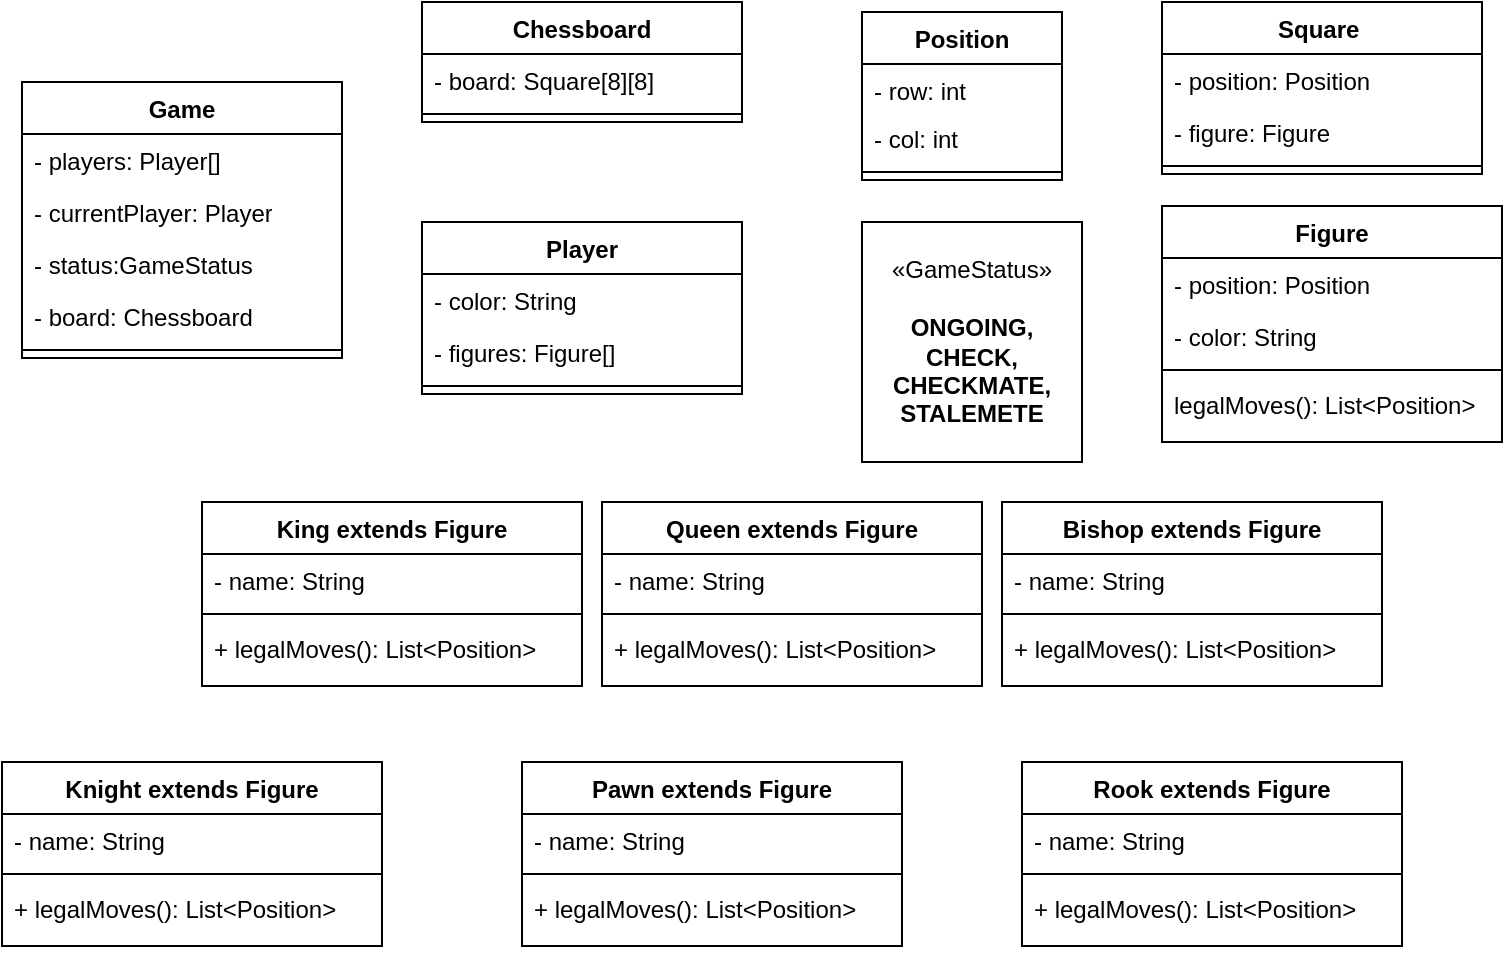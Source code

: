 <mxfile version="24.1.0" type="github">
  <diagram name="Page-1" id="UGAyzT8rciiFniJ-YuEJ">
    <mxGraphModel dx="1222" dy="628" grid="1" gridSize="10" guides="1" tooltips="1" connect="1" arrows="1" fold="1" page="1" pageScale="1" pageWidth="850" pageHeight="1100" math="0" shadow="0">
      <root>
        <mxCell id="0" />
        <mxCell id="1" parent="0" />
        <mxCell id="H-SjnlmVFcyGF8M-FG-U-1" value="Game" style="swimlane;fontStyle=1;align=center;verticalAlign=top;childLayout=stackLayout;horizontal=1;startSize=26;horizontalStack=0;resizeParent=1;resizeParentMax=0;resizeLast=0;collapsible=1;marginBottom=0;whiteSpace=wrap;html=1;" vertex="1" parent="1">
          <mxGeometry x="90" y="100" width="160" height="138" as="geometry" />
        </mxCell>
        <mxCell id="H-SjnlmVFcyGF8M-FG-U-2" value="-&amp;nbsp;players: Player[]" style="text;strokeColor=none;fillColor=none;align=left;verticalAlign=top;spacingLeft=4;spacingRight=4;overflow=hidden;rotatable=0;points=[[0,0.5],[1,0.5]];portConstraint=eastwest;whiteSpace=wrap;html=1;" vertex="1" parent="H-SjnlmVFcyGF8M-FG-U-1">
          <mxGeometry y="26" width="160" height="26" as="geometry" />
        </mxCell>
        <mxCell id="H-SjnlmVFcyGF8M-FG-U-19" value="- currentPlayer: Player" style="text;strokeColor=none;fillColor=none;align=left;verticalAlign=top;spacingLeft=4;spacingRight=4;overflow=hidden;rotatable=0;points=[[0,0.5],[1,0.5]];portConstraint=eastwest;whiteSpace=wrap;html=1;" vertex="1" parent="H-SjnlmVFcyGF8M-FG-U-1">
          <mxGeometry y="52" width="160" height="26" as="geometry" />
        </mxCell>
        <mxCell id="H-SjnlmVFcyGF8M-FG-U-20" value="&lt;div&gt;- status:GameStatus&lt;br&gt;&lt;/div&gt;" style="text;strokeColor=none;fillColor=none;align=left;verticalAlign=top;spacingLeft=4;spacingRight=4;overflow=hidden;rotatable=0;points=[[0,0.5],[1,0.5]];portConstraint=eastwest;whiteSpace=wrap;html=1;" vertex="1" parent="H-SjnlmVFcyGF8M-FG-U-1">
          <mxGeometry y="78" width="160" height="26" as="geometry" />
        </mxCell>
        <mxCell id="H-SjnlmVFcyGF8M-FG-U-21" value="- board: Chessboard" style="text;strokeColor=none;fillColor=none;align=left;verticalAlign=top;spacingLeft=4;spacingRight=4;overflow=hidden;rotatable=0;points=[[0,0.5],[1,0.5]];portConstraint=eastwest;whiteSpace=wrap;html=1;" vertex="1" parent="H-SjnlmVFcyGF8M-FG-U-1">
          <mxGeometry y="104" width="160" height="26" as="geometry" />
        </mxCell>
        <mxCell id="H-SjnlmVFcyGF8M-FG-U-3" value="" style="line;strokeWidth=1;fillColor=none;align=left;verticalAlign=middle;spacingTop=-1;spacingLeft=3;spacingRight=3;rotatable=0;labelPosition=right;points=[];portConstraint=eastwest;strokeColor=inherit;" vertex="1" parent="H-SjnlmVFcyGF8M-FG-U-1">
          <mxGeometry y="130" width="160" height="8" as="geometry" />
        </mxCell>
        <mxCell id="H-SjnlmVFcyGF8M-FG-U-23" value="Chessboard" style="swimlane;fontStyle=1;align=center;verticalAlign=top;childLayout=stackLayout;horizontal=1;startSize=26;horizontalStack=0;resizeParent=1;resizeParentMax=0;resizeLast=0;collapsible=1;marginBottom=0;whiteSpace=wrap;html=1;" vertex="1" parent="1">
          <mxGeometry x="290" y="60" width="160" height="60" as="geometry" />
        </mxCell>
        <mxCell id="H-SjnlmVFcyGF8M-FG-U-24" value="- board: Square[8][8]" style="text;strokeColor=none;fillColor=none;align=left;verticalAlign=top;spacingLeft=4;spacingRight=4;overflow=hidden;rotatable=0;points=[[0,0.5],[1,0.5]];portConstraint=eastwest;whiteSpace=wrap;html=1;" vertex="1" parent="H-SjnlmVFcyGF8M-FG-U-23">
          <mxGeometry y="26" width="160" height="26" as="geometry" />
        </mxCell>
        <mxCell id="H-SjnlmVFcyGF8M-FG-U-28" value="" style="line;strokeWidth=1;fillColor=none;align=left;verticalAlign=middle;spacingTop=-1;spacingLeft=3;spacingRight=3;rotatable=0;labelPosition=right;points=[];portConstraint=eastwest;strokeColor=inherit;" vertex="1" parent="H-SjnlmVFcyGF8M-FG-U-23">
          <mxGeometry y="52" width="160" height="8" as="geometry" />
        </mxCell>
        <mxCell id="H-SjnlmVFcyGF8M-FG-U-29" value="Player" style="swimlane;fontStyle=1;align=center;verticalAlign=top;childLayout=stackLayout;horizontal=1;startSize=26;horizontalStack=0;resizeParent=1;resizeParentMax=0;resizeLast=0;collapsible=1;marginBottom=0;whiteSpace=wrap;html=1;" vertex="1" parent="1">
          <mxGeometry x="290" y="170" width="160" height="86" as="geometry" />
        </mxCell>
        <mxCell id="H-SjnlmVFcyGF8M-FG-U-30" value="-&amp;nbsp;color: String&lt;div&gt;&lt;br/&gt;&lt;/div&gt;" style="text;strokeColor=none;fillColor=none;align=left;verticalAlign=top;spacingLeft=4;spacingRight=4;overflow=hidden;rotatable=0;points=[[0,0.5],[1,0.5]];portConstraint=eastwest;whiteSpace=wrap;html=1;" vertex="1" parent="H-SjnlmVFcyGF8M-FG-U-29">
          <mxGeometry y="26" width="160" height="26" as="geometry" />
        </mxCell>
        <mxCell id="H-SjnlmVFcyGF8M-FG-U-32" value="&lt;div&gt;- figures: Figure[]&lt;br&gt;&lt;/div&gt;" style="text;strokeColor=none;fillColor=none;align=left;verticalAlign=top;spacingLeft=4;spacingRight=4;overflow=hidden;rotatable=0;points=[[0,0.5],[1,0.5]];portConstraint=eastwest;whiteSpace=wrap;html=1;" vertex="1" parent="H-SjnlmVFcyGF8M-FG-U-29">
          <mxGeometry y="52" width="160" height="26" as="geometry" />
        </mxCell>
        <mxCell id="H-SjnlmVFcyGF8M-FG-U-31" value="" style="line;strokeWidth=1;fillColor=none;align=left;verticalAlign=middle;spacingTop=-1;spacingLeft=3;spacingRight=3;rotatable=0;labelPosition=right;points=[];portConstraint=eastwest;strokeColor=inherit;" vertex="1" parent="H-SjnlmVFcyGF8M-FG-U-29">
          <mxGeometry y="78" width="160" height="8" as="geometry" />
        </mxCell>
        <mxCell id="H-SjnlmVFcyGF8M-FG-U-33" value="Square&amp;nbsp;" style="swimlane;fontStyle=1;align=center;verticalAlign=top;childLayout=stackLayout;horizontal=1;startSize=26;horizontalStack=0;resizeParent=1;resizeParentMax=0;resizeLast=0;collapsible=1;marginBottom=0;whiteSpace=wrap;html=1;" vertex="1" parent="1">
          <mxGeometry x="660" y="60" width="160" height="86" as="geometry" />
        </mxCell>
        <mxCell id="H-SjnlmVFcyGF8M-FG-U-34" value="&lt;div&gt;- position: Position&lt;br&gt;&lt;/div&gt;" style="text;strokeColor=none;fillColor=none;align=left;verticalAlign=top;spacingLeft=4;spacingRight=4;overflow=hidden;rotatable=0;points=[[0,0.5],[1,0.5]];portConstraint=eastwest;whiteSpace=wrap;html=1;" vertex="1" parent="H-SjnlmVFcyGF8M-FG-U-33">
          <mxGeometry y="26" width="160" height="26" as="geometry" />
        </mxCell>
        <mxCell id="H-SjnlmVFcyGF8M-FG-U-35" value="&lt;div&gt;- figure: Figure&lt;br&gt;&lt;/div&gt;" style="text;strokeColor=none;fillColor=none;align=left;verticalAlign=top;spacingLeft=4;spacingRight=4;overflow=hidden;rotatable=0;points=[[0,0.5],[1,0.5]];portConstraint=eastwest;whiteSpace=wrap;html=1;" vertex="1" parent="H-SjnlmVFcyGF8M-FG-U-33">
          <mxGeometry y="52" width="160" height="26" as="geometry" />
        </mxCell>
        <mxCell id="H-SjnlmVFcyGF8M-FG-U-36" value="" style="line;strokeWidth=1;fillColor=none;align=left;verticalAlign=middle;spacingTop=-1;spacingLeft=3;spacingRight=3;rotatable=0;labelPosition=right;points=[];portConstraint=eastwest;strokeColor=inherit;" vertex="1" parent="H-SjnlmVFcyGF8M-FG-U-33">
          <mxGeometry y="78" width="160" height="8" as="geometry" />
        </mxCell>
        <mxCell id="H-SjnlmVFcyGF8M-FG-U-37" value="Figure" style="swimlane;fontStyle=1;align=center;verticalAlign=top;childLayout=stackLayout;horizontal=1;startSize=26;horizontalStack=0;resizeParent=1;resizeParentMax=0;resizeLast=0;collapsible=1;marginBottom=0;whiteSpace=wrap;html=1;" vertex="1" parent="1">
          <mxGeometry x="660" y="162" width="170" height="118" as="geometry" />
        </mxCell>
        <mxCell id="H-SjnlmVFcyGF8M-FG-U-38" value="&lt;div&gt;- position: Position&lt;br&gt;&lt;/div&gt;" style="text;strokeColor=none;fillColor=none;align=left;verticalAlign=top;spacingLeft=4;spacingRight=4;overflow=hidden;rotatable=0;points=[[0,0.5],[1,0.5]];portConstraint=eastwest;whiteSpace=wrap;html=1;" vertex="1" parent="H-SjnlmVFcyGF8M-FG-U-37">
          <mxGeometry y="26" width="170" height="26" as="geometry" />
        </mxCell>
        <mxCell id="H-SjnlmVFcyGF8M-FG-U-39" value="&lt;div&gt;- color: String&lt;br&gt;&lt;/div&gt;" style="text;strokeColor=none;fillColor=none;align=left;verticalAlign=top;spacingLeft=4;spacingRight=4;overflow=hidden;rotatable=0;points=[[0,0.5],[1,0.5]];portConstraint=eastwest;whiteSpace=wrap;html=1;" vertex="1" parent="H-SjnlmVFcyGF8M-FG-U-37">
          <mxGeometry y="52" width="170" height="26" as="geometry" />
        </mxCell>
        <mxCell id="H-SjnlmVFcyGF8M-FG-U-40" value="" style="line;strokeWidth=1;fillColor=none;align=left;verticalAlign=middle;spacingTop=-1;spacingLeft=3;spacingRight=3;rotatable=0;labelPosition=right;points=[];portConstraint=eastwest;strokeColor=inherit;" vertex="1" parent="H-SjnlmVFcyGF8M-FG-U-37">
          <mxGeometry y="78" width="170" height="8" as="geometry" />
        </mxCell>
        <mxCell id="H-SjnlmVFcyGF8M-FG-U-42" value="&lt;div&gt;legalMoves(): List&amp;lt;Position&amp;gt;&lt;br&gt;&lt;/div&gt;" style="text;strokeColor=none;fillColor=none;align=left;verticalAlign=top;spacingLeft=4;spacingRight=4;overflow=hidden;rotatable=0;points=[[0,0.5],[1,0.5]];portConstraint=eastwest;whiteSpace=wrap;html=1;" vertex="1" parent="H-SjnlmVFcyGF8M-FG-U-37">
          <mxGeometry y="86" width="170" height="32" as="geometry" />
        </mxCell>
        <mxCell id="H-SjnlmVFcyGF8M-FG-U-43" value="King extends Figure" style="swimlane;fontStyle=1;align=center;verticalAlign=top;childLayout=stackLayout;horizontal=1;startSize=26;horizontalStack=0;resizeParent=1;resizeParentMax=0;resizeLast=0;collapsible=1;marginBottom=0;whiteSpace=wrap;html=1;" vertex="1" parent="1">
          <mxGeometry x="180" y="310" width="190" height="92" as="geometry" />
        </mxCell>
        <mxCell id="H-SjnlmVFcyGF8M-FG-U-44" value="&lt;div&gt;- name: String&lt;br&gt;&lt;/div&gt;" style="text;strokeColor=none;fillColor=none;align=left;verticalAlign=top;spacingLeft=4;spacingRight=4;overflow=hidden;rotatable=0;points=[[0,0.5],[1,0.5]];portConstraint=eastwest;whiteSpace=wrap;html=1;" vertex="1" parent="H-SjnlmVFcyGF8M-FG-U-43">
          <mxGeometry y="26" width="190" height="26" as="geometry" />
        </mxCell>
        <mxCell id="H-SjnlmVFcyGF8M-FG-U-46" value="" style="line;strokeWidth=1;fillColor=none;align=left;verticalAlign=middle;spacingTop=-1;spacingLeft=3;spacingRight=3;rotatable=0;labelPosition=right;points=[];portConstraint=eastwest;strokeColor=inherit;" vertex="1" parent="H-SjnlmVFcyGF8M-FG-U-43">
          <mxGeometry y="52" width="190" height="8" as="geometry" />
        </mxCell>
        <mxCell id="H-SjnlmVFcyGF8M-FG-U-47" value="&lt;div&gt;+ legalMoves(): List&amp;lt;Position&amp;gt;&lt;br&gt;&lt;/div&gt;" style="text;strokeColor=none;fillColor=none;align=left;verticalAlign=top;spacingLeft=4;spacingRight=4;overflow=hidden;rotatable=0;points=[[0,0.5],[1,0.5]];portConstraint=eastwest;whiteSpace=wrap;html=1;" vertex="1" parent="H-SjnlmVFcyGF8M-FG-U-43">
          <mxGeometry y="60" width="190" height="32" as="geometry" />
        </mxCell>
        <mxCell id="H-SjnlmVFcyGF8M-FG-U-48" value="Queen extends Figure" style="swimlane;fontStyle=1;align=center;verticalAlign=top;childLayout=stackLayout;horizontal=1;startSize=26;horizontalStack=0;resizeParent=1;resizeParentMax=0;resizeLast=0;collapsible=1;marginBottom=0;whiteSpace=wrap;html=1;" vertex="1" parent="1">
          <mxGeometry x="380" y="310" width="190" height="92" as="geometry" />
        </mxCell>
        <mxCell id="H-SjnlmVFcyGF8M-FG-U-49" value="&lt;div&gt;- name: String&lt;br&gt;&lt;/div&gt;" style="text;strokeColor=none;fillColor=none;align=left;verticalAlign=top;spacingLeft=4;spacingRight=4;overflow=hidden;rotatable=0;points=[[0,0.5],[1,0.5]];portConstraint=eastwest;whiteSpace=wrap;html=1;" vertex="1" parent="H-SjnlmVFcyGF8M-FG-U-48">
          <mxGeometry y="26" width="190" height="26" as="geometry" />
        </mxCell>
        <mxCell id="H-SjnlmVFcyGF8M-FG-U-50" value="" style="line;strokeWidth=1;fillColor=none;align=left;verticalAlign=middle;spacingTop=-1;spacingLeft=3;spacingRight=3;rotatable=0;labelPosition=right;points=[];portConstraint=eastwest;strokeColor=inherit;" vertex="1" parent="H-SjnlmVFcyGF8M-FG-U-48">
          <mxGeometry y="52" width="190" height="8" as="geometry" />
        </mxCell>
        <mxCell id="H-SjnlmVFcyGF8M-FG-U-51" value="&lt;div&gt;+ legalMoves(): List&amp;lt;Position&amp;gt;&lt;br&gt;&lt;/div&gt;" style="text;strokeColor=none;fillColor=none;align=left;verticalAlign=top;spacingLeft=4;spacingRight=4;overflow=hidden;rotatable=0;points=[[0,0.5],[1,0.5]];portConstraint=eastwest;whiteSpace=wrap;html=1;" vertex="1" parent="H-SjnlmVFcyGF8M-FG-U-48">
          <mxGeometry y="60" width="190" height="32" as="geometry" />
        </mxCell>
        <mxCell id="H-SjnlmVFcyGF8M-FG-U-53" value="Bishop extends Figure" style="swimlane;fontStyle=1;align=center;verticalAlign=top;childLayout=stackLayout;horizontal=1;startSize=26;horizontalStack=0;resizeParent=1;resizeParentMax=0;resizeLast=0;collapsible=1;marginBottom=0;whiteSpace=wrap;html=1;" vertex="1" parent="1">
          <mxGeometry x="580" y="310" width="190" height="92" as="geometry" />
        </mxCell>
        <mxCell id="H-SjnlmVFcyGF8M-FG-U-54" value="&lt;div&gt;- name: String&lt;br&gt;&lt;/div&gt;" style="text;strokeColor=none;fillColor=none;align=left;verticalAlign=top;spacingLeft=4;spacingRight=4;overflow=hidden;rotatable=0;points=[[0,0.5],[1,0.5]];portConstraint=eastwest;whiteSpace=wrap;html=1;" vertex="1" parent="H-SjnlmVFcyGF8M-FG-U-53">
          <mxGeometry y="26" width="190" height="26" as="geometry" />
        </mxCell>
        <mxCell id="H-SjnlmVFcyGF8M-FG-U-55" value="" style="line;strokeWidth=1;fillColor=none;align=left;verticalAlign=middle;spacingTop=-1;spacingLeft=3;spacingRight=3;rotatable=0;labelPosition=right;points=[];portConstraint=eastwest;strokeColor=inherit;" vertex="1" parent="H-SjnlmVFcyGF8M-FG-U-53">
          <mxGeometry y="52" width="190" height="8" as="geometry" />
        </mxCell>
        <mxCell id="H-SjnlmVFcyGF8M-FG-U-56" value="&lt;div&gt;+ legalMoves(): List&amp;lt;Position&amp;gt;&lt;br&gt;&lt;/div&gt;" style="text;strokeColor=none;fillColor=none;align=left;verticalAlign=top;spacingLeft=4;spacingRight=4;overflow=hidden;rotatable=0;points=[[0,0.5],[1,0.5]];portConstraint=eastwest;whiteSpace=wrap;html=1;" vertex="1" parent="H-SjnlmVFcyGF8M-FG-U-53">
          <mxGeometry y="60" width="190" height="32" as="geometry" />
        </mxCell>
        <mxCell id="H-SjnlmVFcyGF8M-FG-U-57" value="Knight extends Figure" style="swimlane;fontStyle=1;align=center;verticalAlign=top;childLayout=stackLayout;horizontal=1;startSize=26;horizontalStack=0;resizeParent=1;resizeParentMax=0;resizeLast=0;collapsible=1;marginBottom=0;whiteSpace=wrap;html=1;" vertex="1" parent="1">
          <mxGeometry x="80" y="440" width="190" height="92" as="geometry" />
        </mxCell>
        <mxCell id="H-SjnlmVFcyGF8M-FG-U-58" value="&lt;div&gt;- name: String&lt;br&gt;&lt;/div&gt;" style="text;strokeColor=none;fillColor=none;align=left;verticalAlign=top;spacingLeft=4;spacingRight=4;overflow=hidden;rotatable=0;points=[[0,0.5],[1,0.5]];portConstraint=eastwest;whiteSpace=wrap;html=1;" vertex="1" parent="H-SjnlmVFcyGF8M-FG-U-57">
          <mxGeometry y="26" width="190" height="26" as="geometry" />
        </mxCell>
        <mxCell id="H-SjnlmVFcyGF8M-FG-U-59" value="" style="line;strokeWidth=1;fillColor=none;align=left;verticalAlign=middle;spacingTop=-1;spacingLeft=3;spacingRight=3;rotatable=0;labelPosition=right;points=[];portConstraint=eastwest;strokeColor=inherit;" vertex="1" parent="H-SjnlmVFcyGF8M-FG-U-57">
          <mxGeometry y="52" width="190" height="8" as="geometry" />
        </mxCell>
        <mxCell id="H-SjnlmVFcyGF8M-FG-U-60" value="&lt;div&gt;+ legalMoves(): List&amp;lt;Position&amp;gt;&lt;br&gt;&lt;/div&gt;" style="text;strokeColor=none;fillColor=none;align=left;verticalAlign=top;spacingLeft=4;spacingRight=4;overflow=hidden;rotatable=0;points=[[0,0.5],[1,0.5]];portConstraint=eastwest;whiteSpace=wrap;html=1;" vertex="1" parent="H-SjnlmVFcyGF8M-FG-U-57">
          <mxGeometry y="60" width="190" height="32" as="geometry" />
        </mxCell>
        <mxCell id="H-SjnlmVFcyGF8M-FG-U-61" value="Pawn extends Figure" style="swimlane;fontStyle=1;align=center;verticalAlign=top;childLayout=stackLayout;horizontal=1;startSize=26;horizontalStack=0;resizeParent=1;resizeParentMax=0;resizeLast=0;collapsible=1;marginBottom=0;whiteSpace=wrap;html=1;" vertex="1" parent="1">
          <mxGeometry x="340" y="440" width="190" height="92" as="geometry" />
        </mxCell>
        <mxCell id="H-SjnlmVFcyGF8M-FG-U-62" value="&lt;div&gt;- name: String&lt;br&gt;&lt;/div&gt;" style="text;strokeColor=none;fillColor=none;align=left;verticalAlign=top;spacingLeft=4;spacingRight=4;overflow=hidden;rotatable=0;points=[[0,0.5],[1,0.5]];portConstraint=eastwest;whiteSpace=wrap;html=1;" vertex="1" parent="H-SjnlmVFcyGF8M-FG-U-61">
          <mxGeometry y="26" width="190" height="26" as="geometry" />
        </mxCell>
        <mxCell id="H-SjnlmVFcyGF8M-FG-U-63" value="" style="line;strokeWidth=1;fillColor=none;align=left;verticalAlign=middle;spacingTop=-1;spacingLeft=3;spacingRight=3;rotatable=0;labelPosition=right;points=[];portConstraint=eastwest;strokeColor=inherit;" vertex="1" parent="H-SjnlmVFcyGF8M-FG-U-61">
          <mxGeometry y="52" width="190" height="8" as="geometry" />
        </mxCell>
        <mxCell id="H-SjnlmVFcyGF8M-FG-U-64" value="&lt;div&gt;+ legalMoves(): List&amp;lt;Position&amp;gt;&lt;br&gt;&lt;/div&gt;" style="text;strokeColor=none;fillColor=none;align=left;verticalAlign=top;spacingLeft=4;spacingRight=4;overflow=hidden;rotatable=0;points=[[0,0.5],[1,0.5]];portConstraint=eastwest;whiteSpace=wrap;html=1;" vertex="1" parent="H-SjnlmVFcyGF8M-FG-U-61">
          <mxGeometry y="60" width="190" height="32" as="geometry" />
        </mxCell>
        <mxCell id="H-SjnlmVFcyGF8M-FG-U-65" value="Rook extends Figure" style="swimlane;fontStyle=1;align=center;verticalAlign=top;childLayout=stackLayout;horizontal=1;startSize=26;horizontalStack=0;resizeParent=1;resizeParentMax=0;resizeLast=0;collapsible=1;marginBottom=0;whiteSpace=wrap;html=1;" vertex="1" parent="1">
          <mxGeometry x="590" y="440" width="190" height="92" as="geometry" />
        </mxCell>
        <mxCell id="H-SjnlmVFcyGF8M-FG-U-66" value="&lt;div&gt;- name: String&lt;br&gt;&lt;/div&gt;" style="text;strokeColor=none;fillColor=none;align=left;verticalAlign=top;spacingLeft=4;spacingRight=4;overflow=hidden;rotatable=0;points=[[0,0.5],[1,0.5]];portConstraint=eastwest;whiteSpace=wrap;html=1;" vertex="1" parent="H-SjnlmVFcyGF8M-FG-U-65">
          <mxGeometry y="26" width="190" height="26" as="geometry" />
        </mxCell>
        <mxCell id="H-SjnlmVFcyGF8M-FG-U-67" value="" style="line;strokeWidth=1;fillColor=none;align=left;verticalAlign=middle;spacingTop=-1;spacingLeft=3;spacingRight=3;rotatable=0;labelPosition=right;points=[];portConstraint=eastwest;strokeColor=inherit;" vertex="1" parent="H-SjnlmVFcyGF8M-FG-U-65">
          <mxGeometry y="52" width="190" height="8" as="geometry" />
        </mxCell>
        <mxCell id="H-SjnlmVFcyGF8M-FG-U-68" value="&lt;div&gt;+ legalMoves(): List&amp;lt;Position&amp;gt;&lt;br&gt;&lt;/div&gt;" style="text;strokeColor=none;fillColor=none;align=left;verticalAlign=top;spacingLeft=4;spacingRight=4;overflow=hidden;rotatable=0;points=[[0,0.5],[1,0.5]];portConstraint=eastwest;whiteSpace=wrap;html=1;" vertex="1" parent="H-SjnlmVFcyGF8M-FG-U-65">
          <mxGeometry y="60" width="190" height="32" as="geometry" />
        </mxCell>
        <mxCell id="H-SjnlmVFcyGF8M-FG-U-69" value="Position" style="swimlane;fontStyle=1;align=center;verticalAlign=top;childLayout=stackLayout;horizontal=1;startSize=26;horizontalStack=0;resizeParent=1;resizeParentMax=0;resizeLast=0;collapsible=1;marginBottom=0;whiteSpace=wrap;html=1;" vertex="1" parent="1">
          <mxGeometry x="510" y="65" width="100" height="84" as="geometry" />
        </mxCell>
        <mxCell id="H-SjnlmVFcyGF8M-FG-U-70" value="&lt;div&gt;- row: int&lt;br&gt;&lt;/div&gt;" style="text;strokeColor=none;fillColor=none;align=left;verticalAlign=top;spacingLeft=4;spacingRight=4;overflow=hidden;rotatable=0;points=[[0,0.5],[1,0.5]];portConstraint=eastwest;whiteSpace=wrap;html=1;" vertex="1" parent="H-SjnlmVFcyGF8M-FG-U-69">
          <mxGeometry y="26" width="100" height="24" as="geometry" />
        </mxCell>
        <mxCell id="H-SjnlmVFcyGF8M-FG-U-71" value="&lt;div&gt;- col: int&lt;br&gt;&lt;/div&gt;" style="text;strokeColor=none;fillColor=none;align=left;verticalAlign=top;spacingLeft=4;spacingRight=4;overflow=hidden;rotatable=0;points=[[0,0.5],[1,0.5]];portConstraint=eastwest;whiteSpace=wrap;html=1;" vertex="1" parent="H-SjnlmVFcyGF8M-FG-U-69">
          <mxGeometry y="50" width="100" height="26" as="geometry" />
        </mxCell>
        <mxCell id="H-SjnlmVFcyGF8M-FG-U-72" value="" style="line;strokeWidth=1;fillColor=none;align=left;verticalAlign=middle;spacingTop=-1;spacingLeft=3;spacingRight=3;rotatable=0;labelPosition=right;points=[];portConstraint=eastwest;strokeColor=inherit;" vertex="1" parent="H-SjnlmVFcyGF8M-FG-U-69">
          <mxGeometry y="76" width="100" height="8" as="geometry" />
        </mxCell>
        <mxCell id="H-SjnlmVFcyGF8M-FG-U-73" value="«GameStatus»&lt;br&gt;&lt;br&gt;&lt;div&gt;&lt;b&gt;ONGOING,&lt;/b&gt;&lt;/div&gt;&lt;div&gt;&lt;b&gt;CHECK,&lt;/b&gt;&lt;/div&gt;&lt;div&gt;&lt;b&gt;CHECKMATE,&lt;/b&gt;&lt;/div&gt;&lt;div&gt;&lt;b&gt;STALEMETE&lt;/b&gt;&lt;/div&gt;" style="html=1;whiteSpace=wrap;" vertex="1" parent="1">
          <mxGeometry x="510" y="170" width="110" height="120" as="geometry" />
        </mxCell>
      </root>
    </mxGraphModel>
  </diagram>
</mxfile>
